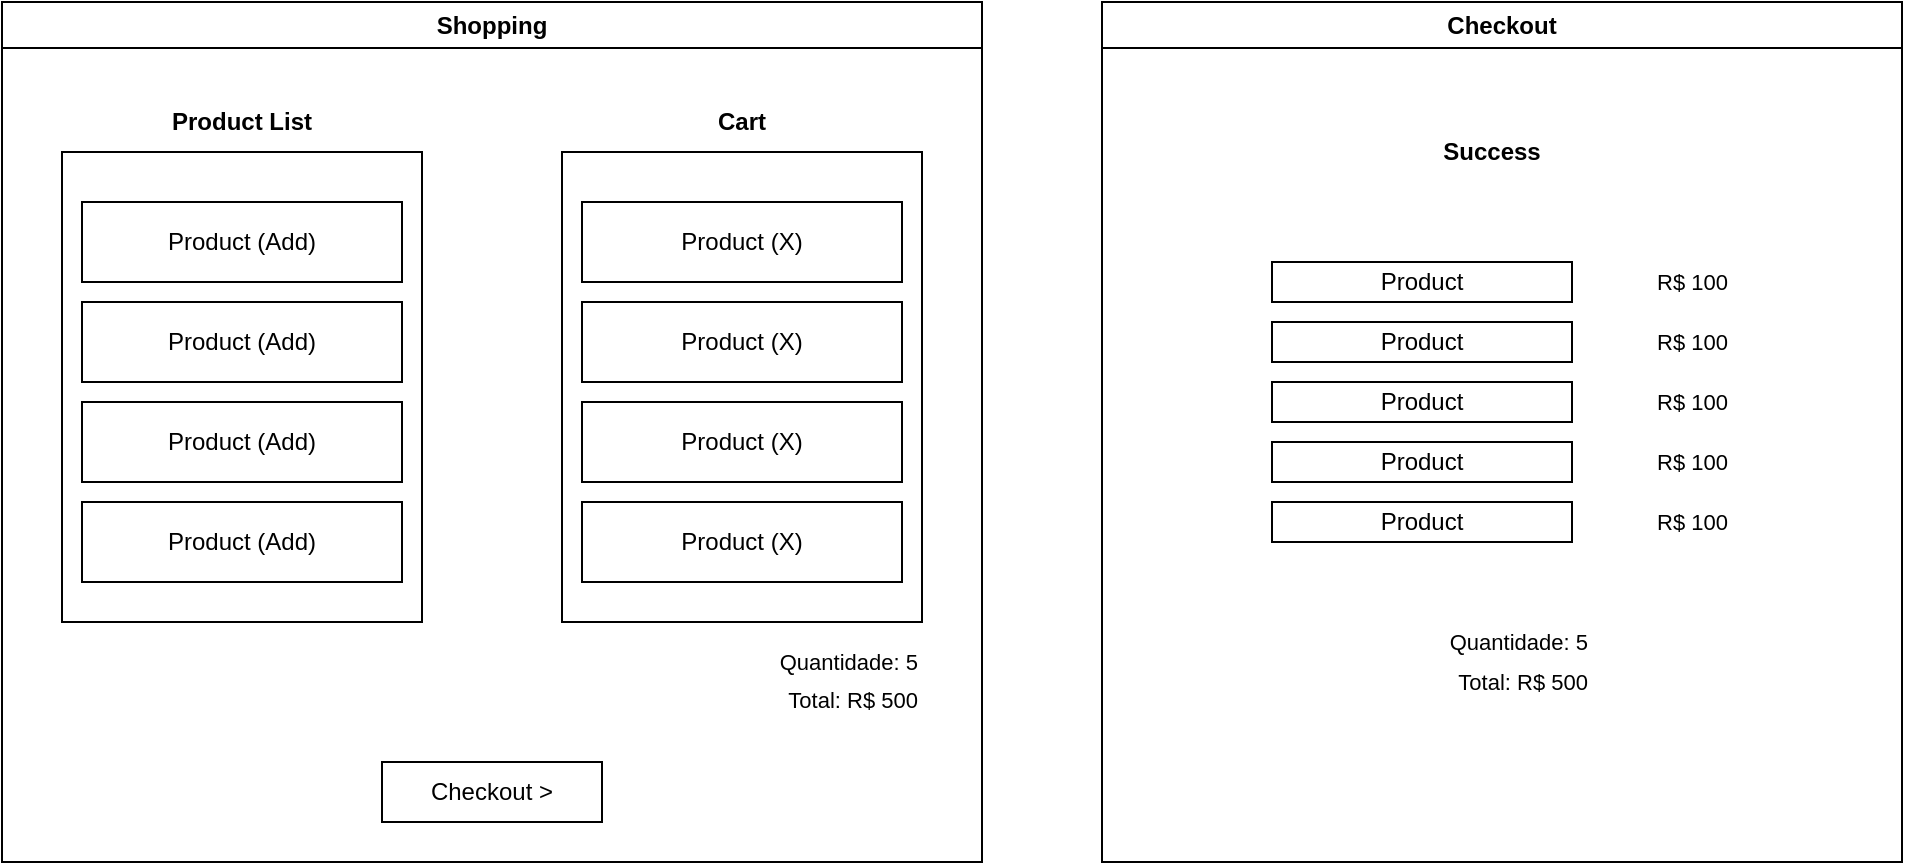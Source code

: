 <mxfile version="20.7.4" type="github"><diagram id="1uUw1sB9m5TOLJv5wmlf" name="Página-15"><mxGraphModel dx="1259" dy="718" grid="1" gridSize="10" guides="1" tooltips="1" connect="1" arrows="1" fold="1" page="1" pageScale="1" pageWidth="3300" pageHeight="4681" math="0" shadow="0"><root><mxCell id="0"/><mxCell id="1" parent="0"/><mxCell id="BZ29k6tNaCJDp42kZZlS-4" value="Shopping" style="swimlane;whiteSpace=wrap;html=1;" parent="1" vertex="1"><mxGeometry x="260" y="170" width="490" height="430" as="geometry"><mxRectangle x="200" y="70" width="70" height="30" as="alternateBounds"/></mxGeometry></mxCell><mxCell id="BZ29k6tNaCJDp42kZZlS-2" value="" style="rounded=0;whiteSpace=wrap;html=1;" parent="BZ29k6tNaCJDp42kZZlS-4" vertex="1"><mxGeometry x="280" y="75" width="180" height="235" as="geometry"/></mxCell><mxCell id="BZ29k6tNaCJDp42kZZlS-1" value="" style="rounded=0;whiteSpace=wrap;html=1;" parent="BZ29k6tNaCJDp42kZZlS-4" vertex="1"><mxGeometry x="30" y="75" width="180" height="235" as="geometry"/></mxCell><mxCell id="BZ29k6tNaCJDp42kZZlS-10" value="Product (X)" style="rounded=0;whiteSpace=wrap;html=1;" parent="BZ29k6tNaCJDp42kZZlS-4" vertex="1"><mxGeometry x="290" y="100" width="160" height="40" as="geometry"/></mxCell><mxCell id="BZ29k6tNaCJDp42kZZlS-9" value="Product (Add)" style="rounded=0;whiteSpace=wrap;html=1;" parent="BZ29k6tNaCJDp42kZZlS-4" vertex="1"><mxGeometry x="40" y="100" width="160" height="40" as="geometry"/></mxCell><mxCell id="BZ29k6tNaCJDp42kZZlS-11" value="Product (Add)" style="rounded=0;whiteSpace=wrap;html=1;" parent="BZ29k6tNaCJDp42kZZlS-4" vertex="1"><mxGeometry x="40" y="150" width="160" height="40" as="geometry"/></mxCell><mxCell id="BZ29k6tNaCJDp42kZZlS-12" value="Product (Add)" style="rounded=0;whiteSpace=wrap;html=1;" parent="BZ29k6tNaCJDp42kZZlS-4" vertex="1"><mxGeometry x="40" y="200" width="160" height="40" as="geometry"/></mxCell><mxCell id="BZ29k6tNaCJDp42kZZlS-13" value="Product (Add)" style="rounded=0;whiteSpace=wrap;html=1;" parent="BZ29k6tNaCJDp42kZZlS-4" vertex="1"><mxGeometry x="40" y="250" width="160" height="40" as="geometry"/></mxCell><mxCell id="BZ29k6tNaCJDp42kZZlS-14" value="Product (X)" style="rounded=0;whiteSpace=wrap;html=1;" parent="BZ29k6tNaCJDp42kZZlS-4" vertex="1"><mxGeometry x="290" y="150" width="160" height="40" as="geometry"/></mxCell><mxCell id="BZ29k6tNaCJDp42kZZlS-15" value="Product (X)" style="rounded=0;whiteSpace=wrap;html=1;" parent="BZ29k6tNaCJDp42kZZlS-4" vertex="1"><mxGeometry x="290" y="200" width="160" height="40" as="geometry"/></mxCell><mxCell id="BZ29k6tNaCJDp42kZZlS-16" value="Product (X)" style="rounded=0;whiteSpace=wrap;html=1;" parent="BZ29k6tNaCJDp42kZZlS-4" vertex="1"><mxGeometry x="290" y="250" width="160" height="40" as="geometry"/></mxCell><mxCell id="BZ29k6tNaCJDp42kZZlS-17" value="Product List" style="text;html=1;strokeColor=none;fillColor=none;align=center;verticalAlign=middle;whiteSpace=wrap;rounded=0;fontStyle=1" parent="BZ29k6tNaCJDp42kZZlS-4" vertex="1"><mxGeometry x="75" y="45" width="90" height="30" as="geometry"/></mxCell><mxCell id="BZ29k6tNaCJDp42kZZlS-18" value="Cart" style="text;html=1;strokeColor=none;fillColor=none;align=center;verticalAlign=middle;whiteSpace=wrap;rounded=0;fontStyle=1" parent="BZ29k6tNaCJDp42kZZlS-4" vertex="1"><mxGeometry x="330" y="45" width="80" height="30" as="geometry"/></mxCell><mxCell id="BZ29k6tNaCJDp42kZZlS-19" value="Quantidade: 5" style="text;html=1;strokeColor=none;fillColor=none;align=right;verticalAlign=middle;whiteSpace=wrap;rounded=0;fontSize=11;" parent="BZ29k6tNaCJDp42kZZlS-4" vertex="1"><mxGeometry x="340" y="320" width="120" height="20" as="geometry"/></mxCell><mxCell id="BZ29k6tNaCJDp42kZZlS-20" value="Checkout &amp;gt;" style="rounded=0;whiteSpace=wrap;html=1;" parent="BZ29k6tNaCJDp42kZZlS-4" vertex="1"><mxGeometry x="190" y="380" width="110" height="30" as="geometry"/></mxCell><mxCell id="BZ29k6tNaCJDp42kZZlS-22" value="Total: R$ 500" style="text;html=1;strokeColor=none;fillColor=none;align=right;verticalAlign=middle;whiteSpace=wrap;rounded=0;fontSize=11;" parent="BZ29k6tNaCJDp42kZZlS-4" vertex="1"><mxGeometry x="340" y="339" width="120" height="20" as="geometry"/></mxCell><mxCell id="BZ29k6tNaCJDp42kZZlS-23" value="Checkout" style="swimlane;whiteSpace=wrap;html=1;" parent="1" vertex="1"><mxGeometry x="810" y="170" width="400" height="430" as="geometry"><mxRectangle x="200" y="70" width="70" height="30" as="alternateBounds"/></mxGeometry></mxCell><mxCell id="BZ29k6tNaCJDp42kZZlS-27" value="Product" style="rounded=0;whiteSpace=wrap;html=1;" parent="BZ29k6tNaCJDp42kZZlS-23" vertex="1"><mxGeometry x="85" y="130" width="150" height="20" as="geometry"/></mxCell><mxCell id="BZ29k6tNaCJDp42kZZlS-36" value="Quantidade: 5" style="text;html=1;strokeColor=none;fillColor=none;align=right;verticalAlign=middle;whiteSpace=wrap;rounded=0;fontSize=11;" parent="BZ29k6tNaCJDp42kZZlS-23" vertex="1"><mxGeometry x="125" y="310" width="120" height="20" as="geometry"/></mxCell><mxCell id="BZ29k6tNaCJDp42kZZlS-38" value="Total: R$ 500" style="text;html=1;strokeColor=none;fillColor=none;align=right;verticalAlign=middle;whiteSpace=wrap;rounded=0;fontSize=11;" parent="BZ29k6tNaCJDp42kZZlS-23" vertex="1"><mxGeometry x="125" y="330" width="120" height="20" as="geometry"/></mxCell><mxCell id="BZ29k6tNaCJDp42kZZlS-39" value="R$ 100" style="text;html=1;strokeColor=none;fillColor=none;align=right;verticalAlign=middle;whiteSpace=wrap;rounded=0;fontSize=11;" parent="BZ29k6tNaCJDp42kZZlS-23" vertex="1"><mxGeometry x="225" y="130" width="90" height="20" as="geometry"/></mxCell><mxCell id="BZ29k6tNaCJDp42kZZlS-41" value="Product" style="rounded=0;whiteSpace=wrap;html=1;" parent="BZ29k6tNaCJDp42kZZlS-23" vertex="1"><mxGeometry x="85" y="160" width="150" height="20" as="geometry"/></mxCell><mxCell id="BZ29k6tNaCJDp42kZZlS-42" value="R$ 100" style="text;html=1;strokeColor=none;fillColor=none;align=right;verticalAlign=middle;whiteSpace=wrap;rounded=0;fontSize=11;" parent="BZ29k6tNaCJDp42kZZlS-23" vertex="1"><mxGeometry x="225" y="160" width="90" height="20" as="geometry"/></mxCell><mxCell id="BZ29k6tNaCJDp42kZZlS-43" value="Product" style="rounded=0;whiteSpace=wrap;html=1;" parent="BZ29k6tNaCJDp42kZZlS-23" vertex="1"><mxGeometry x="85" y="220" width="150" height="20" as="geometry"/></mxCell><mxCell id="BZ29k6tNaCJDp42kZZlS-44" value="R$ 100" style="text;html=1;strokeColor=none;fillColor=none;align=right;verticalAlign=middle;whiteSpace=wrap;rounded=0;fontSize=11;" parent="BZ29k6tNaCJDp42kZZlS-23" vertex="1"><mxGeometry x="225" y="220" width="90" height="20" as="geometry"/></mxCell><mxCell id="BZ29k6tNaCJDp42kZZlS-45" value="Product" style="rounded=0;whiteSpace=wrap;html=1;" parent="BZ29k6tNaCJDp42kZZlS-23" vertex="1"><mxGeometry x="85" y="190" width="150" height="20" as="geometry"/></mxCell><mxCell id="BZ29k6tNaCJDp42kZZlS-46" value="R$ 100" style="text;html=1;strokeColor=none;fillColor=none;align=right;verticalAlign=middle;whiteSpace=wrap;rounded=0;fontSize=11;" parent="BZ29k6tNaCJDp42kZZlS-23" vertex="1"><mxGeometry x="225" y="190" width="90" height="20" as="geometry"/></mxCell><mxCell id="BZ29k6tNaCJDp42kZZlS-47" value="Product" style="rounded=0;whiteSpace=wrap;html=1;" parent="BZ29k6tNaCJDp42kZZlS-23" vertex="1"><mxGeometry x="85" y="250" width="150" height="20" as="geometry"/></mxCell><mxCell id="BZ29k6tNaCJDp42kZZlS-48" value="R$ 100" style="text;html=1;strokeColor=none;fillColor=none;align=right;verticalAlign=middle;whiteSpace=wrap;rounded=0;fontSize=11;" parent="BZ29k6tNaCJDp42kZZlS-23" vertex="1"><mxGeometry x="225" y="250" width="90" height="20" as="geometry"/></mxCell><mxCell id="BZ29k6tNaCJDp42kZZlS-51" value="Success" style="text;html=1;strokeColor=none;fillColor=none;align=center;verticalAlign=middle;whiteSpace=wrap;rounded=0;fontStyle=1" parent="BZ29k6tNaCJDp42kZZlS-23" vertex="1"><mxGeometry x="155" y="60" width="80" height="30" as="geometry"/></mxCell></root></mxGraphModel></diagram></mxfile>